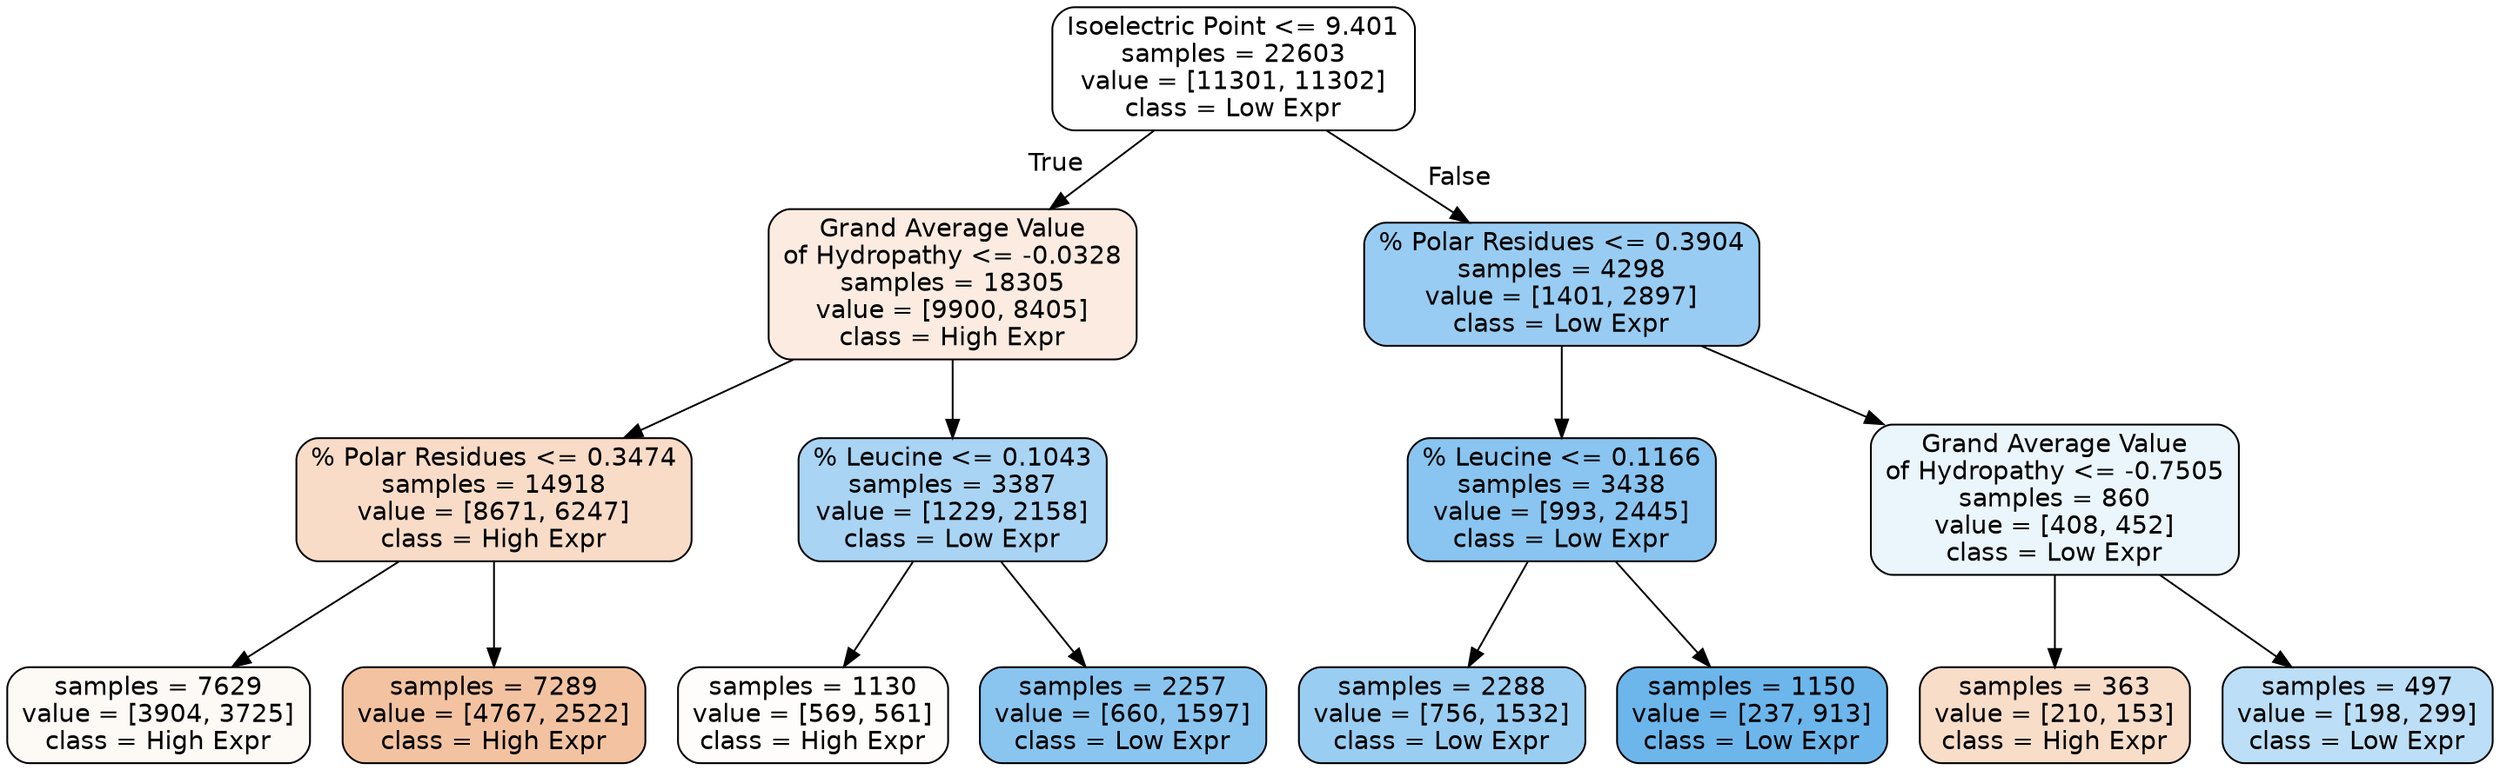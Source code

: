 digraph Tree {
node [shape=box, style="filled, rounded", color="black", fontname=helvetica] ;
graph [ranksep=equally, splines=polyline] ;
edge [fontname=helvetica] ;
0 [label="Isoelectric Point <= 9.401\nsamples = 22603\nvalue = [11301, 11302]\nclass = Low Expr", fillcolor="#399de500"] ;
1 [label="Grand Average Value
of Hydropathy <= -0.0328\nsamples = 18305\nvalue = [9900, 8405]\nclass = High Expr", fillcolor="#e5813927"] ;
0 -> 1 [labeldistance=2.5, labelangle=45, headlabel="True"] ;
2 [label="% Polar Residues <= 0.3474\nsamples = 14918\nvalue = [8671, 6247]\nclass = High Expr", fillcolor="#e5813947"] ;
1 -> 2 ;
3 [label="samples = 7629\nvalue = [3904, 3725]\nclass = High Expr", fillcolor="#e581390c"] ;
2 -> 3 ;
4 [label="samples = 7289\nvalue = [4767, 2522]\nclass = High Expr", fillcolor="#e5813978"] ;
2 -> 4 ;
5 [label="% Leucine <= 0.1043\nsamples = 3387\nvalue = [1229, 2158]\nclass = Low Expr", fillcolor="#399de56e"] ;
1 -> 5 ;
6 [label="samples = 1130\nvalue = [569, 561]\nclass = High Expr", fillcolor="#e5813904"] ;
5 -> 6 ;
7 [label="samples = 2257\nvalue = [660, 1597]\nclass = Low Expr", fillcolor="#399de596"] ;
5 -> 7 ;
8 [label="% Polar Residues <= 0.3904\nsamples = 4298\nvalue = [1401, 2897]\nclass = Low Expr", fillcolor="#399de584"] ;
0 -> 8 [labeldistance=2.5, labelangle=-45, headlabel="False"] ;
9 [label="% Leucine <= 0.1166\nsamples = 3438\nvalue = [993, 2445]\nclass = Low Expr", fillcolor="#399de597"] ;
8 -> 9 ;
10 [label="samples = 2288\nvalue = [756, 1532]\nclass = Low Expr", fillcolor="#399de581"] ;
9 -> 10 ;
11 [label="samples = 1150\nvalue = [237, 913]\nclass = Low Expr", fillcolor="#399de5bd"] ;
9 -> 11 ;
12 [label="Grand Average Value
of Hydropathy <= -0.7505\nsamples = 860\nvalue = [408, 452]\nclass = Low Expr", fillcolor="#399de519"] ;
8 -> 12 ;
13 [label="samples = 363\nvalue = [210, 153]\nclass = High Expr", fillcolor="#e5813945"] ;
12 -> 13 ;
14 [label="samples = 497\nvalue = [198, 299]\nclass = Low Expr", fillcolor="#399de556"] ;
12 -> 14 ;
{rank=same ; 0} ;
{rank=same ; 1; 8} ;
{rank=same ; 2; 5; 9; 12} ;
{rank=same ; 3; 4; 6; 7; 10; 11; 13; 14} ;
}